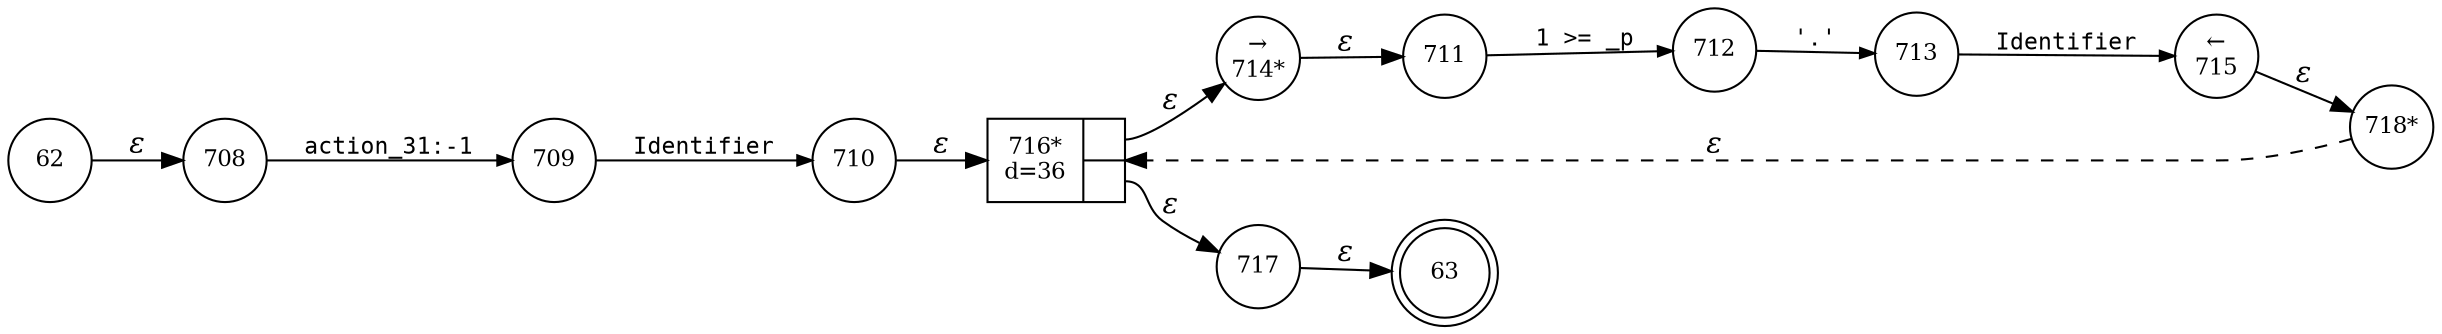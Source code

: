 digraph ATN {
rankdir=LR;
s63[fontsize=11, label="63", shape=doublecircle, fixedsize=true, width=.6];
s708[fontsize=11,label="708", shape=circle, fixedsize=true, width=.55, peripheries=1];
s709[fontsize=11,label="709", shape=circle, fixedsize=true, width=.55, peripheries=1];
s710[fontsize=11,label="710", shape=circle, fixedsize=true, width=.55, peripheries=1];
s711[fontsize=11,label="711", shape=circle, fixedsize=true, width=.55, peripheries=1];
s712[fontsize=11,label="712", shape=circle, fixedsize=true, width=.55, peripheries=1];
s713[fontsize=11,label="713", shape=circle, fixedsize=true, width=.55, peripheries=1];
s714[fontsize=11,label="&rarr;\n714*", shape=circle, fixedsize=true, width=.55, peripheries=1];
s715[fontsize=11,label="&larr;\n715", shape=circle, fixedsize=true, width=.55, peripheries=1];
s716[fontsize=11,label="{716*\nd=36|{<p0>|<p1>}}", shape=record, fixedsize=false, peripheries=1];
s717[fontsize=11,label="717", shape=circle, fixedsize=true, width=.55, peripheries=1];
s718[fontsize=11,label="718*", shape=circle, fixedsize=true, width=.55, peripheries=1];
s62[fontsize=11,label="62", shape=circle, fixedsize=true, width=.55, peripheries=1];
s62 -> s708 [fontname="Times-Italic", label="&epsilon;"];
s708 -> s709 [fontsize=11, fontname="Courier", arrowsize=.7, label = "action_31:-1", arrowhead = normal];
s709 -> s710 [fontsize=11, fontname="Courier", arrowsize=.7, label = "Identifier", arrowhead = normal];
s710 -> s716 [fontname="Times-Italic", label="&epsilon;"];
s716:p0 -> s714 [fontname="Times-Italic", label="&epsilon;"];
s716:p1 -> s717 [fontname="Times-Italic", label="&epsilon;"];
s714 -> s711 [fontname="Times-Italic", label="&epsilon;"];
s717 -> s63 [fontname="Times-Italic", label="&epsilon;"];
s711 -> s712 [fontsize=11, fontname="Courier", arrowsize=.7, label = "1 >= _p", arrowhead = normal];
s712 -> s713 [fontsize=11, fontname="Courier", arrowsize=.7, label = "'.'", arrowhead = normal];
s713 -> s715 [fontsize=11, fontname="Courier", arrowsize=.7, label = "Identifier", arrowhead = normal];
s715 -> s718 [fontname="Times-Italic", label="&epsilon;"];
s718 -> s716 [fontname="Times-Italic", label="&epsilon;", style="dashed"];
}